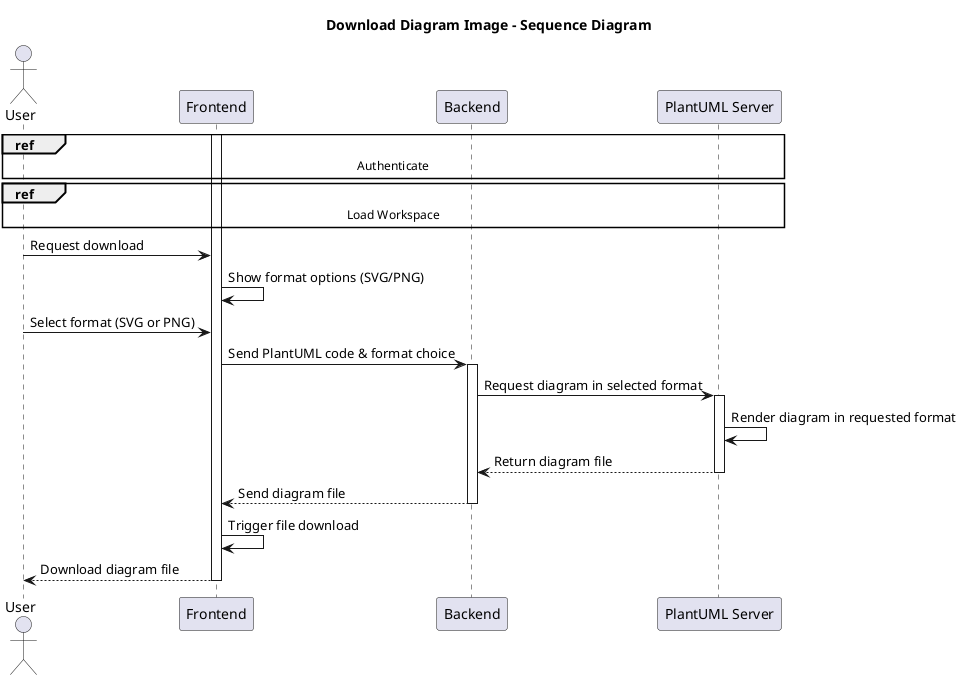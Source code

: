 @startuml
title Download Diagram Image - Sequence Diagram

actor User
participant Frontend
participant Backend
participant "PlantUML Server" as PlantUML

ref over User, PlantUML: Authenticate

ref over User, PlantUML: Load Workspace

activate Frontend

User -> Frontend: Request download
Frontend -> Frontend: Show format options (SVG/PNG)

User -> Frontend: Select format (SVG or PNG)
Frontend -> Backend: Send PlantUML code & format choice
activate Backend

Backend -> PlantUML: Request diagram in selected format
activate PlantUML
PlantUML -> PlantUML: Render diagram in requested format
PlantUML --> Backend: Return diagram file
deactivate PlantUML

Backend --> Frontend: Send diagram file
deactivate Backend

Frontend -> Frontend: Trigger file download
Frontend --> User: Download diagram file
deactivate Frontend

@enduml